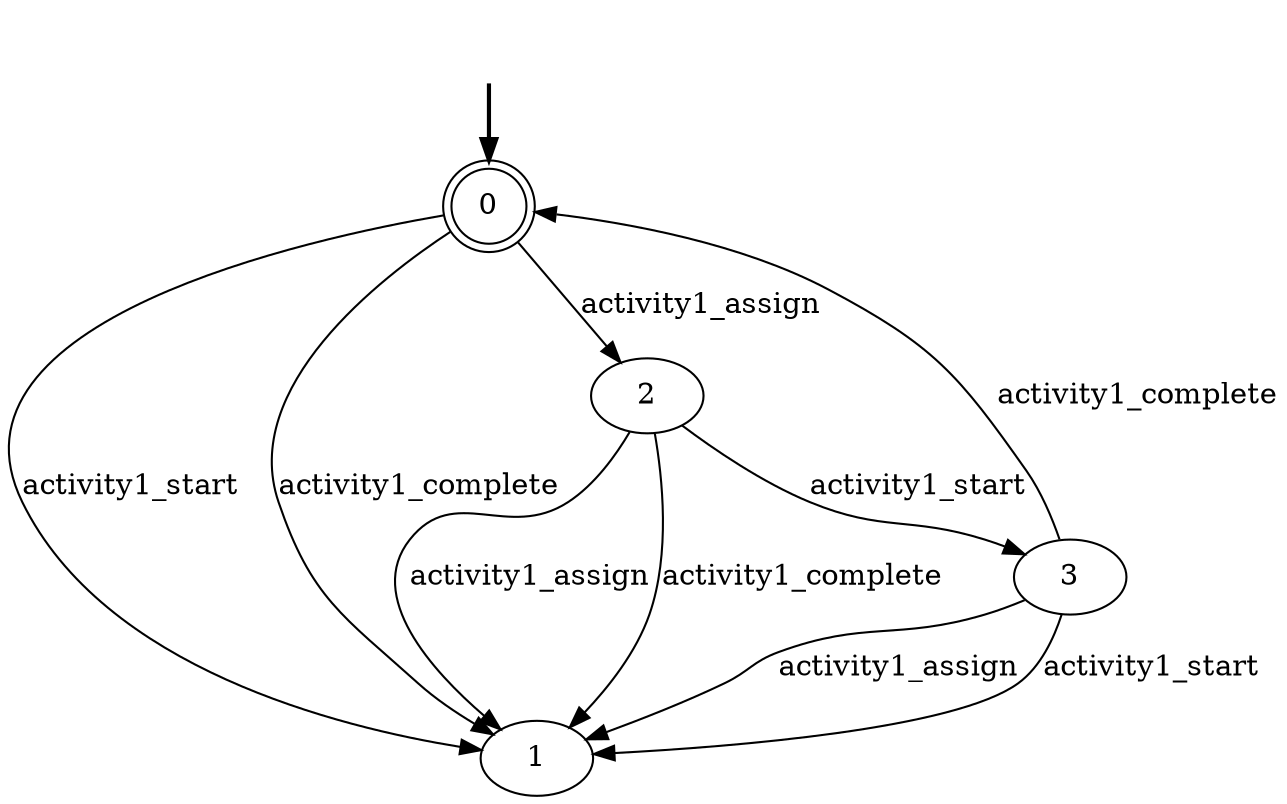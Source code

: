 digraph {
	fake0 [style=invisible]
	0 [root=true] [shape=doublecircle]
	1
	2
	3
	fake0 -> 0 [style=bold]
	2 -> 1 [label=activity1_assign]
	2 -> 3 [label=activity1_start]
	2 -> 1 [label=activity1_complete]
	3 -> 1 [label=activity1_assign]
	3 -> 1 [label=activity1_start]
	3 -> 0 [label=activity1_complete]
	0 -> 2 [label=activity1_assign]
	0 -> 1 [label=activity1_start]
	0 -> 1 [label=activity1_complete]
}
